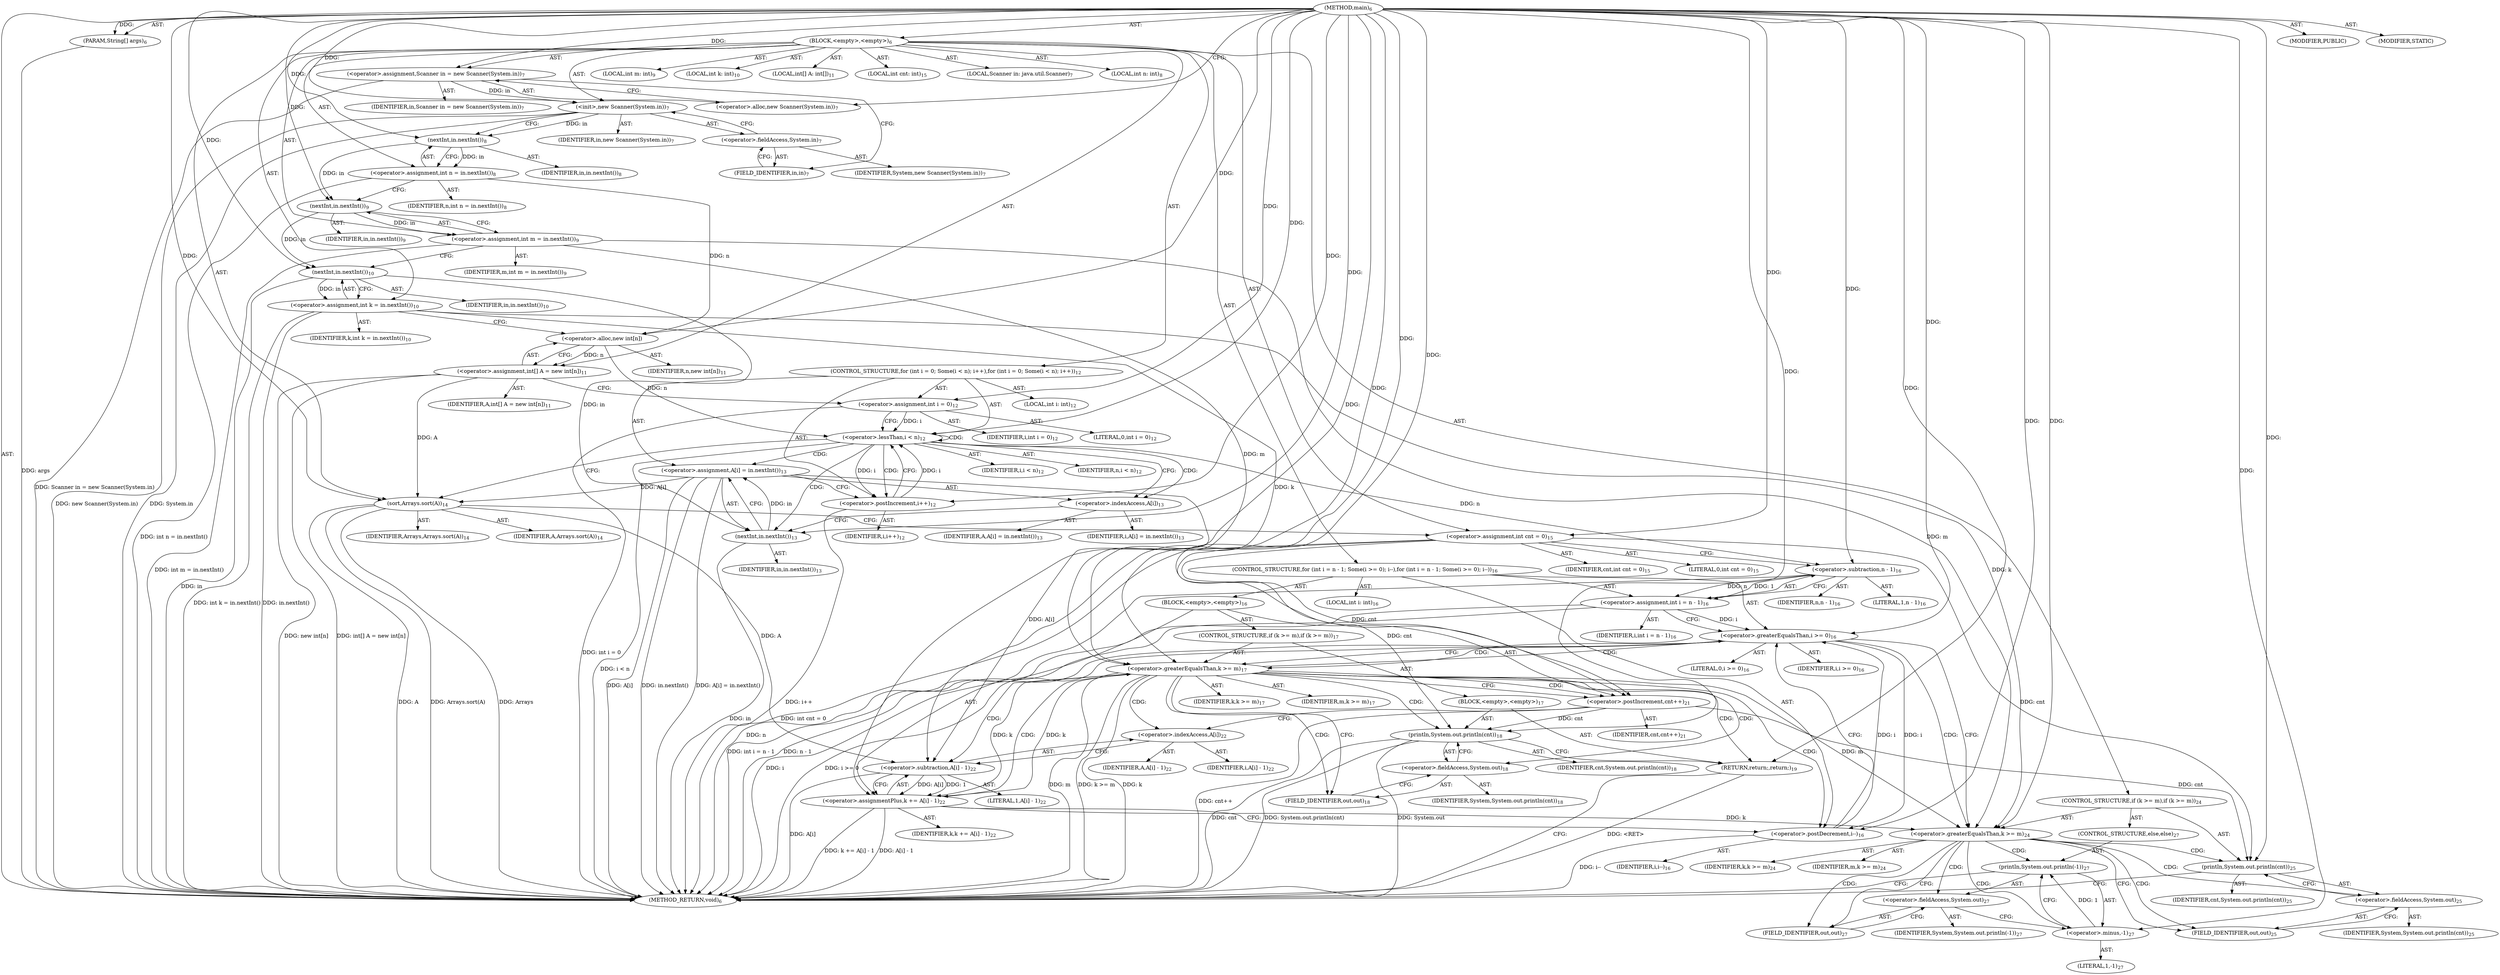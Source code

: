 digraph "main" {  
"19" [label = <(METHOD,main)<SUB>6</SUB>> ]
"20" [label = <(PARAM,String[] args)<SUB>6</SUB>> ]
"21" [label = <(BLOCK,&lt;empty&gt;,&lt;empty&gt;)<SUB>6</SUB>> ]
"4" [label = <(LOCAL,Scanner in: java.util.Scanner)<SUB>7</SUB>> ]
"22" [label = <(&lt;operator&gt;.assignment,Scanner in = new Scanner(System.in))<SUB>7</SUB>> ]
"23" [label = <(IDENTIFIER,in,Scanner in = new Scanner(System.in))<SUB>7</SUB>> ]
"24" [label = <(&lt;operator&gt;.alloc,new Scanner(System.in))<SUB>7</SUB>> ]
"25" [label = <(&lt;init&gt;,new Scanner(System.in))<SUB>7</SUB>> ]
"3" [label = <(IDENTIFIER,in,new Scanner(System.in))<SUB>7</SUB>> ]
"26" [label = <(&lt;operator&gt;.fieldAccess,System.in)<SUB>7</SUB>> ]
"27" [label = <(IDENTIFIER,System,new Scanner(System.in))<SUB>7</SUB>> ]
"28" [label = <(FIELD_IDENTIFIER,in,in)<SUB>7</SUB>> ]
"29" [label = <(LOCAL,int n: int)<SUB>8</SUB>> ]
"30" [label = <(&lt;operator&gt;.assignment,int n = in.nextInt())<SUB>8</SUB>> ]
"31" [label = <(IDENTIFIER,n,int n = in.nextInt())<SUB>8</SUB>> ]
"32" [label = <(nextInt,in.nextInt())<SUB>8</SUB>> ]
"33" [label = <(IDENTIFIER,in,in.nextInt())<SUB>8</SUB>> ]
"34" [label = <(LOCAL,int m: int)<SUB>9</SUB>> ]
"35" [label = <(&lt;operator&gt;.assignment,int m = in.nextInt())<SUB>9</SUB>> ]
"36" [label = <(IDENTIFIER,m,int m = in.nextInt())<SUB>9</SUB>> ]
"37" [label = <(nextInt,in.nextInt())<SUB>9</SUB>> ]
"38" [label = <(IDENTIFIER,in,in.nextInt())<SUB>9</SUB>> ]
"39" [label = <(LOCAL,int k: int)<SUB>10</SUB>> ]
"40" [label = <(&lt;operator&gt;.assignment,int k = in.nextInt())<SUB>10</SUB>> ]
"41" [label = <(IDENTIFIER,k,int k = in.nextInt())<SUB>10</SUB>> ]
"42" [label = <(nextInt,in.nextInt())<SUB>10</SUB>> ]
"43" [label = <(IDENTIFIER,in,in.nextInt())<SUB>10</SUB>> ]
"44" [label = <(LOCAL,int[] A: int[])<SUB>11</SUB>> ]
"45" [label = <(&lt;operator&gt;.assignment,int[] A = new int[n])<SUB>11</SUB>> ]
"46" [label = <(IDENTIFIER,A,int[] A = new int[n])<SUB>11</SUB>> ]
"47" [label = <(&lt;operator&gt;.alloc,new int[n])> ]
"48" [label = <(IDENTIFIER,n,new int[n])<SUB>11</SUB>> ]
"49" [label = <(CONTROL_STRUCTURE,for (int i = 0; Some(i &lt; n); i++),for (int i = 0; Some(i &lt; n); i++))<SUB>12</SUB>> ]
"50" [label = <(LOCAL,int i: int)<SUB>12</SUB>> ]
"51" [label = <(&lt;operator&gt;.assignment,int i = 0)<SUB>12</SUB>> ]
"52" [label = <(IDENTIFIER,i,int i = 0)<SUB>12</SUB>> ]
"53" [label = <(LITERAL,0,int i = 0)<SUB>12</SUB>> ]
"54" [label = <(&lt;operator&gt;.lessThan,i &lt; n)<SUB>12</SUB>> ]
"55" [label = <(IDENTIFIER,i,i &lt; n)<SUB>12</SUB>> ]
"56" [label = <(IDENTIFIER,n,i &lt; n)<SUB>12</SUB>> ]
"57" [label = <(&lt;operator&gt;.postIncrement,i++)<SUB>12</SUB>> ]
"58" [label = <(IDENTIFIER,i,i++)<SUB>12</SUB>> ]
"59" [label = <(&lt;operator&gt;.assignment,A[i] = in.nextInt())<SUB>13</SUB>> ]
"60" [label = <(&lt;operator&gt;.indexAccess,A[i])<SUB>13</SUB>> ]
"61" [label = <(IDENTIFIER,A,A[i] = in.nextInt())<SUB>13</SUB>> ]
"62" [label = <(IDENTIFIER,i,A[i] = in.nextInt())<SUB>13</SUB>> ]
"63" [label = <(nextInt,in.nextInt())<SUB>13</SUB>> ]
"64" [label = <(IDENTIFIER,in,in.nextInt())<SUB>13</SUB>> ]
"65" [label = <(sort,Arrays.sort(A))<SUB>14</SUB>> ]
"66" [label = <(IDENTIFIER,Arrays,Arrays.sort(A))<SUB>14</SUB>> ]
"67" [label = <(IDENTIFIER,A,Arrays.sort(A))<SUB>14</SUB>> ]
"68" [label = <(LOCAL,int cnt: int)<SUB>15</SUB>> ]
"69" [label = <(&lt;operator&gt;.assignment,int cnt = 0)<SUB>15</SUB>> ]
"70" [label = <(IDENTIFIER,cnt,int cnt = 0)<SUB>15</SUB>> ]
"71" [label = <(LITERAL,0,int cnt = 0)<SUB>15</SUB>> ]
"72" [label = <(CONTROL_STRUCTURE,for (int i = n - 1; Some(i &gt;= 0); i--),for (int i = n - 1; Some(i &gt;= 0); i--))<SUB>16</SUB>> ]
"73" [label = <(LOCAL,int i: int)<SUB>16</SUB>> ]
"74" [label = <(&lt;operator&gt;.assignment,int i = n - 1)<SUB>16</SUB>> ]
"75" [label = <(IDENTIFIER,i,int i = n - 1)<SUB>16</SUB>> ]
"76" [label = <(&lt;operator&gt;.subtraction,n - 1)<SUB>16</SUB>> ]
"77" [label = <(IDENTIFIER,n,n - 1)<SUB>16</SUB>> ]
"78" [label = <(LITERAL,1,n - 1)<SUB>16</SUB>> ]
"79" [label = <(&lt;operator&gt;.greaterEqualsThan,i &gt;= 0)<SUB>16</SUB>> ]
"80" [label = <(IDENTIFIER,i,i &gt;= 0)<SUB>16</SUB>> ]
"81" [label = <(LITERAL,0,i &gt;= 0)<SUB>16</SUB>> ]
"82" [label = <(&lt;operator&gt;.postDecrement,i--)<SUB>16</SUB>> ]
"83" [label = <(IDENTIFIER,i,i--)<SUB>16</SUB>> ]
"84" [label = <(BLOCK,&lt;empty&gt;,&lt;empty&gt;)<SUB>16</SUB>> ]
"85" [label = <(CONTROL_STRUCTURE,if (k &gt;= m),if (k &gt;= m))<SUB>17</SUB>> ]
"86" [label = <(&lt;operator&gt;.greaterEqualsThan,k &gt;= m)<SUB>17</SUB>> ]
"87" [label = <(IDENTIFIER,k,k &gt;= m)<SUB>17</SUB>> ]
"88" [label = <(IDENTIFIER,m,k &gt;= m)<SUB>17</SUB>> ]
"89" [label = <(BLOCK,&lt;empty&gt;,&lt;empty&gt;)<SUB>17</SUB>> ]
"90" [label = <(println,System.out.println(cnt))<SUB>18</SUB>> ]
"91" [label = <(&lt;operator&gt;.fieldAccess,System.out)<SUB>18</SUB>> ]
"92" [label = <(IDENTIFIER,System,System.out.println(cnt))<SUB>18</SUB>> ]
"93" [label = <(FIELD_IDENTIFIER,out,out)<SUB>18</SUB>> ]
"94" [label = <(IDENTIFIER,cnt,System.out.println(cnt))<SUB>18</SUB>> ]
"95" [label = <(RETURN,return;,return;)<SUB>19</SUB>> ]
"96" [label = <(&lt;operator&gt;.postIncrement,cnt++)<SUB>21</SUB>> ]
"97" [label = <(IDENTIFIER,cnt,cnt++)<SUB>21</SUB>> ]
"98" [label = <(&lt;operator&gt;.assignmentPlus,k += A[i] - 1)<SUB>22</SUB>> ]
"99" [label = <(IDENTIFIER,k,k += A[i] - 1)<SUB>22</SUB>> ]
"100" [label = <(&lt;operator&gt;.subtraction,A[i] - 1)<SUB>22</SUB>> ]
"101" [label = <(&lt;operator&gt;.indexAccess,A[i])<SUB>22</SUB>> ]
"102" [label = <(IDENTIFIER,A,A[i] - 1)<SUB>22</SUB>> ]
"103" [label = <(IDENTIFIER,i,A[i] - 1)<SUB>22</SUB>> ]
"104" [label = <(LITERAL,1,A[i] - 1)<SUB>22</SUB>> ]
"105" [label = <(CONTROL_STRUCTURE,if (k &gt;= m),if (k &gt;= m))<SUB>24</SUB>> ]
"106" [label = <(&lt;operator&gt;.greaterEqualsThan,k &gt;= m)<SUB>24</SUB>> ]
"107" [label = <(IDENTIFIER,k,k &gt;= m)<SUB>24</SUB>> ]
"108" [label = <(IDENTIFIER,m,k &gt;= m)<SUB>24</SUB>> ]
"109" [label = <(println,System.out.println(cnt))<SUB>25</SUB>> ]
"110" [label = <(&lt;operator&gt;.fieldAccess,System.out)<SUB>25</SUB>> ]
"111" [label = <(IDENTIFIER,System,System.out.println(cnt))<SUB>25</SUB>> ]
"112" [label = <(FIELD_IDENTIFIER,out,out)<SUB>25</SUB>> ]
"113" [label = <(IDENTIFIER,cnt,System.out.println(cnt))<SUB>25</SUB>> ]
"114" [label = <(CONTROL_STRUCTURE,else,else)<SUB>27</SUB>> ]
"115" [label = <(println,System.out.println(-1))<SUB>27</SUB>> ]
"116" [label = <(&lt;operator&gt;.fieldAccess,System.out)<SUB>27</SUB>> ]
"117" [label = <(IDENTIFIER,System,System.out.println(-1))<SUB>27</SUB>> ]
"118" [label = <(FIELD_IDENTIFIER,out,out)<SUB>27</SUB>> ]
"119" [label = <(&lt;operator&gt;.minus,-1)<SUB>27</SUB>> ]
"120" [label = <(LITERAL,1,-1)<SUB>27</SUB>> ]
"121" [label = <(MODIFIER,PUBLIC)> ]
"122" [label = <(MODIFIER,STATIC)> ]
"123" [label = <(METHOD_RETURN,void)<SUB>6</SUB>> ]
  "19" -> "20"  [ label = "AST: "] 
  "19" -> "21"  [ label = "AST: "] 
  "19" -> "121"  [ label = "AST: "] 
  "19" -> "122"  [ label = "AST: "] 
  "19" -> "123"  [ label = "AST: "] 
  "21" -> "4"  [ label = "AST: "] 
  "21" -> "22"  [ label = "AST: "] 
  "21" -> "25"  [ label = "AST: "] 
  "21" -> "29"  [ label = "AST: "] 
  "21" -> "30"  [ label = "AST: "] 
  "21" -> "34"  [ label = "AST: "] 
  "21" -> "35"  [ label = "AST: "] 
  "21" -> "39"  [ label = "AST: "] 
  "21" -> "40"  [ label = "AST: "] 
  "21" -> "44"  [ label = "AST: "] 
  "21" -> "45"  [ label = "AST: "] 
  "21" -> "49"  [ label = "AST: "] 
  "21" -> "65"  [ label = "AST: "] 
  "21" -> "68"  [ label = "AST: "] 
  "21" -> "69"  [ label = "AST: "] 
  "21" -> "72"  [ label = "AST: "] 
  "21" -> "105"  [ label = "AST: "] 
  "22" -> "23"  [ label = "AST: "] 
  "22" -> "24"  [ label = "AST: "] 
  "25" -> "3"  [ label = "AST: "] 
  "25" -> "26"  [ label = "AST: "] 
  "26" -> "27"  [ label = "AST: "] 
  "26" -> "28"  [ label = "AST: "] 
  "30" -> "31"  [ label = "AST: "] 
  "30" -> "32"  [ label = "AST: "] 
  "32" -> "33"  [ label = "AST: "] 
  "35" -> "36"  [ label = "AST: "] 
  "35" -> "37"  [ label = "AST: "] 
  "37" -> "38"  [ label = "AST: "] 
  "40" -> "41"  [ label = "AST: "] 
  "40" -> "42"  [ label = "AST: "] 
  "42" -> "43"  [ label = "AST: "] 
  "45" -> "46"  [ label = "AST: "] 
  "45" -> "47"  [ label = "AST: "] 
  "47" -> "48"  [ label = "AST: "] 
  "49" -> "50"  [ label = "AST: "] 
  "49" -> "51"  [ label = "AST: "] 
  "49" -> "54"  [ label = "AST: "] 
  "49" -> "57"  [ label = "AST: "] 
  "49" -> "59"  [ label = "AST: "] 
  "51" -> "52"  [ label = "AST: "] 
  "51" -> "53"  [ label = "AST: "] 
  "54" -> "55"  [ label = "AST: "] 
  "54" -> "56"  [ label = "AST: "] 
  "57" -> "58"  [ label = "AST: "] 
  "59" -> "60"  [ label = "AST: "] 
  "59" -> "63"  [ label = "AST: "] 
  "60" -> "61"  [ label = "AST: "] 
  "60" -> "62"  [ label = "AST: "] 
  "63" -> "64"  [ label = "AST: "] 
  "65" -> "66"  [ label = "AST: "] 
  "65" -> "67"  [ label = "AST: "] 
  "69" -> "70"  [ label = "AST: "] 
  "69" -> "71"  [ label = "AST: "] 
  "72" -> "73"  [ label = "AST: "] 
  "72" -> "74"  [ label = "AST: "] 
  "72" -> "79"  [ label = "AST: "] 
  "72" -> "82"  [ label = "AST: "] 
  "72" -> "84"  [ label = "AST: "] 
  "74" -> "75"  [ label = "AST: "] 
  "74" -> "76"  [ label = "AST: "] 
  "76" -> "77"  [ label = "AST: "] 
  "76" -> "78"  [ label = "AST: "] 
  "79" -> "80"  [ label = "AST: "] 
  "79" -> "81"  [ label = "AST: "] 
  "82" -> "83"  [ label = "AST: "] 
  "84" -> "85"  [ label = "AST: "] 
  "84" -> "96"  [ label = "AST: "] 
  "84" -> "98"  [ label = "AST: "] 
  "85" -> "86"  [ label = "AST: "] 
  "85" -> "89"  [ label = "AST: "] 
  "86" -> "87"  [ label = "AST: "] 
  "86" -> "88"  [ label = "AST: "] 
  "89" -> "90"  [ label = "AST: "] 
  "89" -> "95"  [ label = "AST: "] 
  "90" -> "91"  [ label = "AST: "] 
  "90" -> "94"  [ label = "AST: "] 
  "91" -> "92"  [ label = "AST: "] 
  "91" -> "93"  [ label = "AST: "] 
  "96" -> "97"  [ label = "AST: "] 
  "98" -> "99"  [ label = "AST: "] 
  "98" -> "100"  [ label = "AST: "] 
  "100" -> "101"  [ label = "AST: "] 
  "100" -> "104"  [ label = "AST: "] 
  "101" -> "102"  [ label = "AST: "] 
  "101" -> "103"  [ label = "AST: "] 
  "105" -> "106"  [ label = "AST: "] 
  "105" -> "109"  [ label = "AST: "] 
  "105" -> "114"  [ label = "AST: "] 
  "106" -> "107"  [ label = "AST: "] 
  "106" -> "108"  [ label = "AST: "] 
  "109" -> "110"  [ label = "AST: "] 
  "109" -> "113"  [ label = "AST: "] 
  "110" -> "111"  [ label = "AST: "] 
  "110" -> "112"  [ label = "AST: "] 
  "114" -> "115"  [ label = "AST: "] 
  "115" -> "116"  [ label = "AST: "] 
  "115" -> "119"  [ label = "AST: "] 
  "116" -> "117"  [ label = "AST: "] 
  "116" -> "118"  [ label = "AST: "] 
  "119" -> "120"  [ label = "AST: "] 
  "22" -> "28"  [ label = "CFG: "] 
  "25" -> "32"  [ label = "CFG: "] 
  "30" -> "37"  [ label = "CFG: "] 
  "35" -> "42"  [ label = "CFG: "] 
  "40" -> "47"  [ label = "CFG: "] 
  "45" -> "51"  [ label = "CFG: "] 
  "65" -> "69"  [ label = "CFG: "] 
  "69" -> "76"  [ label = "CFG: "] 
  "24" -> "22"  [ label = "CFG: "] 
  "26" -> "25"  [ label = "CFG: "] 
  "32" -> "30"  [ label = "CFG: "] 
  "37" -> "35"  [ label = "CFG: "] 
  "42" -> "40"  [ label = "CFG: "] 
  "47" -> "45"  [ label = "CFG: "] 
  "51" -> "54"  [ label = "CFG: "] 
  "54" -> "60"  [ label = "CFG: "] 
  "54" -> "65"  [ label = "CFG: "] 
  "57" -> "54"  [ label = "CFG: "] 
  "59" -> "57"  [ label = "CFG: "] 
  "74" -> "79"  [ label = "CFG: "] 
  "79" -> "86"  [ label = "CFG: "] 
  "79" -> "106"  [ label = "CFG: "] 
  "82" -> "79"  [ label = "CFG: "] 
  "106" -> "112"  [ label = "CFG: "] 
  "106" -> "118"  [ label = "CFG: "] 
  "109" -> "123"  [ label = "CFG: "] 
  "28" -> "26"  [ label = "CFG: "] 
  "60" -> "63"  [ label = "CFG: "] 
  "63" -> "59"  [ label = "CFG: "] 
  "76" -> "74"  [ label = "CFG: "] 
  "96" -> "101"  [ label = "CFG: "] 
  "98" -> "82"  [ label = "CFG: "] 
  "110" -> "109"  [ label = "CFG: "] 
  "115" -> "123"  [ label = "CFG: "] 
  "86" -> "93"  [ label = "CFG: "] 
  "86" -> "96"  [ label = "CFG: "] 
  "100" -> "98"  [ label = "CFG: "] 
  "112" -> "110"  [ label = "CFG: "] 
  "116" -> "119"  [ label = "CFG: "] 
  "119" -> "115"  [ label = "CFG: "] 
  "90" -> "95"  [ label = "CFG: "] 
  "95" -> "123"  [ label = "CFG: "] 
  "101" -> "100"  [ label = "CFG: "] 
  "118" -> "116"  [ label = "CFG: "] 
  "91" -> "90"  [ label = "CFG: "] 
  "93" -> "91"  [ label = "CFG: "] 
  "19" -> "24"  [ label = "CFG: "] 
  "95" -> "123"  [ label = "DDG: &lt;RET&gt;"] 
  "20" -> "123"  [ label = "DDG: args"] 
  "22" -> "123"  [ label = "DDG: Scanner in = new Scanner(System.in)"] 
  "25" -> "123"  [ label = "DDG: System.in"] 
  "25" -> "123"  [ label = "DDG: new Scanner(System.in)"] 
  "30" -> "123"  [ label = "DDG: int n = in.nextInt()"] 
  "35" -> "123"  [ label = "DDG: int m = in.nextInt()"] 
  "42" -> "123"  [ label = "DDG: in"] 
  "40" -> "123"  [ label = "DDG: in.nextInt()"] 
  "40" -> "123"  [ label = "DDG: int k = in.nextInt()"] 
  "45" -> "123"  [ label = "DDG: new int[n]"] 
  "45" -> "123"  [ label = "DDG: int[] A = new int[n]"] 
  "51" -> "123"  [ label = "DDG: int i = 0"] 
  "54" -> "123"  [ label = "DDG: i &lt; n"] 
  "65" -> "123"  [ label = "DDG: A"] 
  "65" -> "123"  [ label = "DDG: Arrays.sort(A)"] 
  "69" -> "123"  [ label = "DDG: int cnt = 0"] 
  "76" -> "123"  [ label = "DDG: n"] 
  "74" -> "123"  [ label = "DDG: n - 1"] 
  "74" -> "123"  [ label = "DDG: int i = n - 1"] 
  "79" -> "123"  [ label = "DDG: i"] 
  "79" -> "123"  [ label = "DDG: i &gt;= 0"] 
  "86" -> "123"  [ label = "DDG: k"] 
  "86" -> "123"  [ label = "DDG: m"] 
  "86" -> "123"  [ label = "DDG: k &gt;= m"] 
  "96" -> "123"  [ label = "DDG: cnt++"] 
  "100" -> "123"  [ label = "DDG: A[i]"] 
  "98" -> "123"  [ label = "DDG: A[i] - 1"] 
  "98" -> "123"  [ label = "DDG: k += A[i] - 1"] 
  "82" -> "123"  [ label = "DDG: i--"] 
  "90" -> "123"  [ label = "DDG: System.out"] 
  "90" -> "123"  [ label = "DDG: cnt"] 
  "90" -> "123"  [ label = "DDG: System.out.println(cnt)"] 
  "59" -> "123"  [ label = "DDG: A[i]"] 
  "63" -> "123"  [ label = "DDG: in"] 
  "59" -> "123"  [ label = "DDG: in.nextInt()"] 
  "59" -> "123"  [ label = "DDG: A[i] = in.nextInt()"] 
  "57" -> "123"  [ label = "DDG: i++"] 
  "65" -> "123"  [ label = "DDG: Arrays"] 
  "19" -> "20"  [ label = "DDG: "] 
  "19" -> "22"  [ label = "DDG: "] 
  "32" -> "30"  [ label = "DDG: in"] 
  "37" -> "35"  [ label = "DDG: in"] 
  "42" -> "40"  [ label = "DDG: in"] 
  "47" -> "45"  [ label = "DDG: n"] 
  "19" -> "69"  [ label = "DDG: "] 
  "22" -> "25"  [ label = "DDG: in"] 
  "19" -> "25"  [ label = "DDG: "] 
  "19" -> "51"  [ label = "DDG: "] 
  "63" -> "59"  [ label = "DDG: in"] 
  "19" -> "65"  [ label = "DDG: "] 
  "45" -> "65"  [ label = "DDG: A"] 
  "59" -> "65"  [ label = "DDG: A[i]"] 
  "76" -> "74"  [ label = "DDG: n"] 
  "76" -> "74"  [ label = "DDG: 1"] 
  "25" -> "32"  [ label = "DDG: in"] 
  "19" -> "32"  [ label = "DDG: "] 
  "32" -> "37"  [ label = "DDG: in"] 
  "19" -> "37"  [ label = "DDG: "] 
  "37" -> "42"  [ label = "DDG: in"] 
  "19" -> "42"  [ label = "DDG: "] 
  "30" -> "47"  [ label = "DDG: n"] 
  "19" -> "47"  [ label = "DDG: "] 
  "51" -> "54"  [ label = "DDG: i"] 
  "57" -> "54"  [ label = "DDG: i"] 
  "19" -> "54"  [ label = "DDG: "] 
  "47" -> "54"  [ label = "DDG: n"] 
  "54" -> "57"  [ label = "DDG: i"] 
  "19" -> "57"  [ label = "DDG: "] 
  "74" -> "79"  [ label = "DDG: i"] 
  "82" -> "79"  [ label = "DDG: i"] 
  "19" -> "79"  [ label = "DDG: "] 
  "79" -> "82"  [ label = "DDG: i"] 
  "19" -> "82"  [ label = "DDG: "] 
  "100" -> "98"  [ label = "DDG: A[i]"] 
  "100" -> "98"  [ label = "DDG: 1"] 
  "40" -> "106"  [ label = "DDG: k"] 
  "98" -> "106"  [ label = "DDG: k"] 
  "19" -> "106"  [ label = "DDG: "] 
  "35" -> "106"  [ label = "DDG: m"] 
  "86" -> "106"  [ label = "DDG: m"] 
  "69" -> "109"  [ label = "DDG: cnt"] 
  "96" -> "109"  [ label = "DDG: cnt"] 
  "19" -> "109"  [ label = "DDG: "] 
  "42" -> "63"  [ label = "DDG: in"] 
  "19" -> "63"  [ label = "DDG: "] 
  "54" -> "76"  [ label = "DDG: n"] 
  "19" -> "76"  [ label = "DDG: "] 
  "69" -> "96"  [ label = "DDG: cnt"] 
  "19" -> "96"  [ label = "DDG: "] 
  "86" -> "98"  [ label = "DDG: k"] 
  "19" -> "98"  [ label = "DDG: "] 
  "119" -> "115"  [ label = "DDG: 1"] 
  "40" -> "86"  [ label = "DDG: k"] 
  "98" -> "86"  [ label = "DDG: k"] 
  "19" -> "86"  [ label = "DDG: "] 
  "35" -> "86"  [ label = "DDG: m"] 
  "19" -> "95"  [ label = "DDG: "] 
  "65" -> "100"  [ label = "DDG: A"] 
  "59" -> "100"  [ label = "DDG: A[i]"] 
  "19" -> "100"  [ label = "DDG: "] 
  "19" -> "119"  [ label = "DDG: "] 
  "69" -> "90"  [ label = "DDG: cnt"] 
  "96" -> "90"  [ label = "DDG: cnt"] 
  "19" -> "90"  [ label = "DDG: "] 
  "54" -> "60"  [ label = "CDG: "] 
  "54" -> "57"  [ label = "CDG: "] 
  "54" -> "59"  [ label = "CDG: "] 
  "54" -> "54"  [ label = "CDG: "] 
  "54" -> "63"  [ label = "CDG: "] 
  "79" -> "106"  [ label = "CDG: "] 
  "79" -> "86"  [ label = "CDG: "] 
  "106" -> "115"  [ label = "CDG: "] 
  "106" -> "116"  [ label = "CDG: "] 
  "106" -> "119"  [ label = "CDG: "] 
  "106" -> "112"  [ label = "CDG: "] 
  "106" -> "118"  [ label = "CDG: "] 
  "106" -> "110"  [ label = "CDG: "] 
  "106" -> "109"  [ label = "CDG: "] 
  "86" -> "96"  [ label = "CDG: "] 
  "86" -> "98"  [ label = "CDG: "] 
  "86" -> "95"  [ label = "CDG: "] 
  "86" -> "91"  [ label = "CDG: "] 
  "86" -> "82"  [ label = "CDG: "] 
  "86" -> "93"  [ label = "CDG: "] 
  "86" -> "101"  [ label = "CDG: "] 
  "86" -> "90"  [ label = "CDG: "] 
  "86" -> "79"  [ label = "CDG: "] 
  "86" -> "100"  [ label = "CDG: "] 
}
